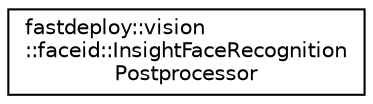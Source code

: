 digraph "Graphical Class Hierarchy"
{
  edge [fontname="Helvetica",fontsize="10",labelfontname="Helvetica",labelfontsize="10"];
  node [fontname="Helvetica",fontsize="10",shape=record];
  rankdir="LR";
  Node1 [label="fastdeploy::vision\l::faceid::InsightFaceRecognition\lPostprocessor",height=0.2,width=0.4,color="black", fillcolor="white", style="filled",URL="$classfastdeploy_1_1vision_1_1faceid_1_1InsightFaceRecognitionPostprocessor.html",tooltip="Postprocessor object for InsightFaceRecognition serials model. "];
}
